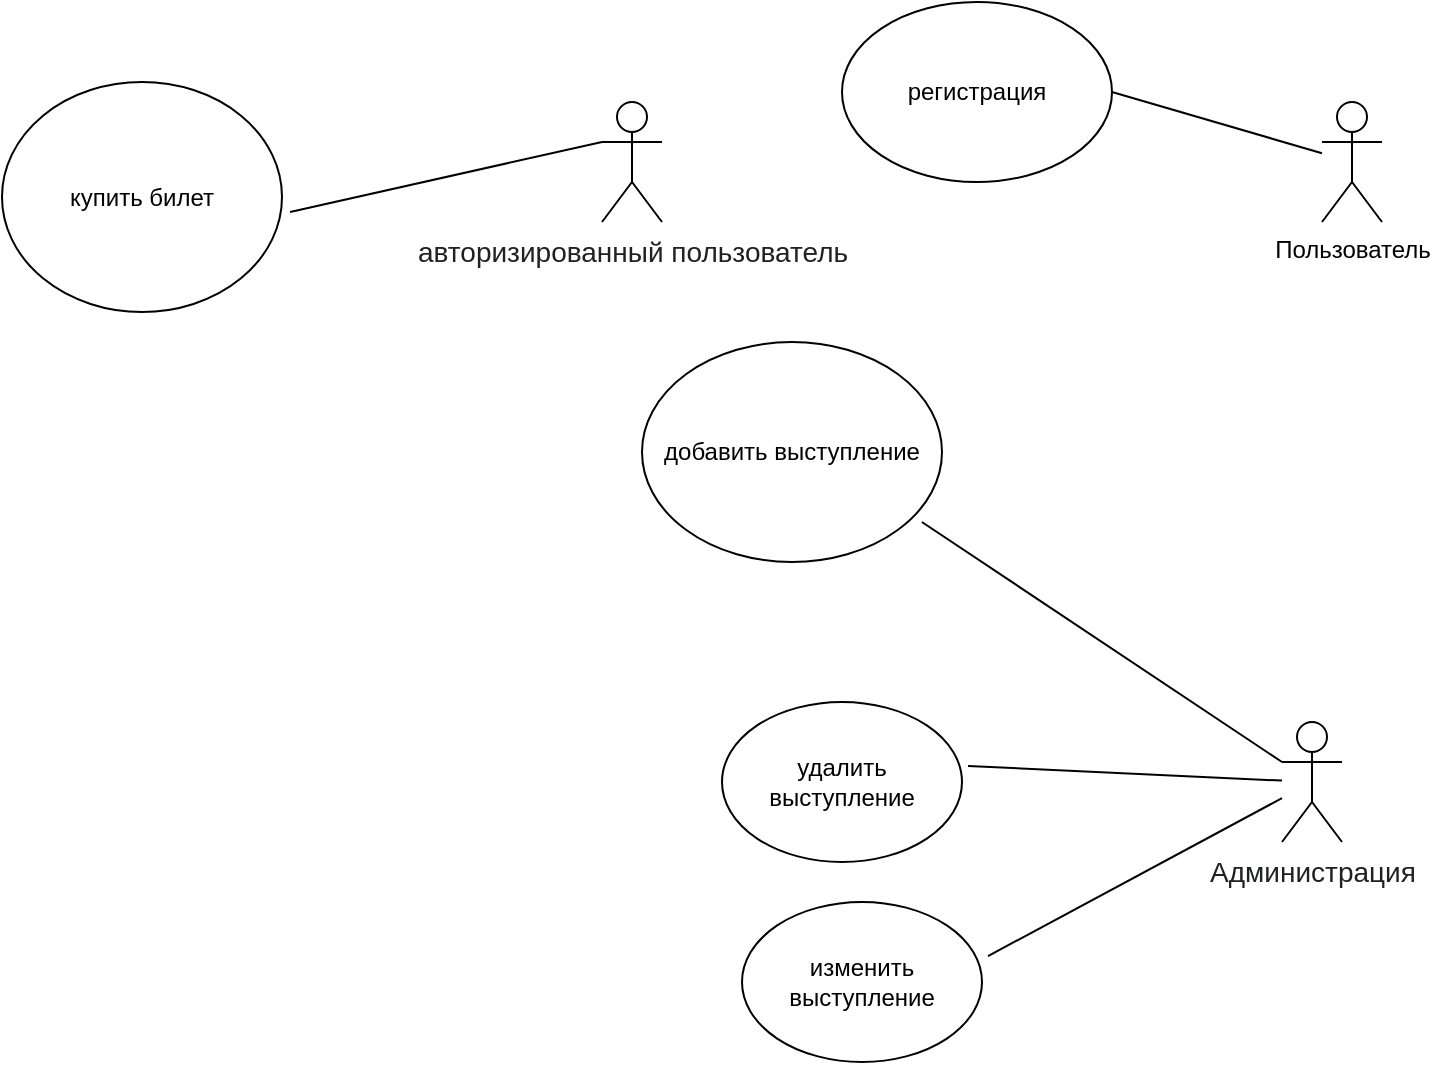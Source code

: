 <mxfile version="21.7.4" type="device">
  <diagram name="Page-1" id="c4acf3e9-155e-7222-9cf6-157b1a14988f">
    <mxGraphModel dx="2236" dy="791" grid="1" gridSize="10" guides="1" tooltips="1" connect="1" arrows="1" fold="1" page="1" pageScale="1" pageWidth="850" pageHeight="1100" background="none" math="0" shadow="0">
      <root>
        <mxCell id="0" />
        <mxCell id="1" parent="0" />
        <mxCell id="RkP8MyHlNA7ZszthQXEs-23" value="добавить выступление" style="ellipse;whiteSpace=wrap;html=1;" parent="1" vertex="1">
          <mxGeometry x="150" y="510" width="150" height="110" as="geometry" />
        </mxCell>
        <mxCell id="h0lokl5q4slF8wbgw01o-14" value="&lt;span style=&quot;text-align: start; background-color: rgb(255, 255, 255); font-size: 14px; color: rgb(32, 33, 34); font-family: sans-serif;&quot;&gt;Администрация&lt;br&gt;&lt;/span&gt;" style="shape=umlActor;verticalLabelPosition=bottom;verticalAlign=top;html=1;outlineConnect=0;" parent="1" vertex="1">
          <mxGeometry x="470" y="700" width="30" height="60" as="geometry" />
        </mxCell>
        <mxCell id="h0lokl5q4slF8wbgw01o-17" value="удалить выступление" style="ellipse;whiteSpace=wrap;html=1;" parent="1" vertex="1">
          <mxGeometry x="190" y="690.0" width="120" height="80" as="geometry" />
        </mxCell>
        <mxCell id="WWHxNUskUDmkUUVKjQY9-1" value="изменить выступление" style="ellipse;whiteSpace=wrap;html=1;" parent="1" vertex="1">
          <mxGeometry x="200" y="790" width="120" height="80" as="geometry" />
        </mxCell>
        <mxCell id="WWHxNUskUDmkUUVKjQY9-5" value="купить билет" style="ellipse;whiteSpace=wrap;html=1;" parent="1" vertex="1">
          <mxGeometry x="-170" y="380" width="140" height="115" as="geometry" />
        </mxCell>
        <mxCell id="jVFRso-l5CTJYv2oj0HA-2" value="Пользователь&lt;br&gt;" style="shape=umlActor;verticalLabelPosition=bottom;verticalAlign=top;html=1;outlineConnect=0;" parent="1" vertex="1">
          <mxGeometry x="490" y="390" width="30" height="60" as="geometry" />
        </mxCell>
        <mxCell id="jVFRso-l5CTJYv2oj0HA-4" value="регистрация" style="ellipse;whiteSpace=wrap;html=1;" parent="1" vertex="1">
          <mxGeometry x="250" y="340" width="135" height="90" as="geometry" />
        </mxCell>
        <mxCell id="jVFRso-l5CTJYv2oj0HA-7" value="&lt;span style=&quot;text-align: start; background-color: rgb(255, 255, 255); font-size: 14px; color: rgb(32, 33, 34); font-family: sans-serif;&quot;&gt;авторизированный пользователь&lt;br&gt;&lt;/span&gt;" style="shape=umlActor;verticalLabelPosition=bottom;verticalAlign=top;html=1;outlineConnect=0;" parent="1" vertex="1">
          <mxGeometry x="130" y="390" width="30" height="60" as="geometry" />
        </mxCell>
        <mxCell id="07jc24FGjtGq974Jw9F7-1" value="" style="endArrow=none;html=1;rounded=0;exitX=1;exitY=0.5;exitDx=0;exitDy=0;" edge="1" parent="1" source="jVFRso-l5CTJYv2oj0HA-4" target="jVFRso-l5CTJYv2oj0HA-2">
          <mxGeometry width="50" height="50" relative="1" as="geometry">
            <mxPoint x="-40" y="540" as="sourcePoint" />
            <mxPoint x="10" y="490" as="targetPoint" />
          </mxGeometry>
        </mxCell>
        <mxCell id="07jc24FGjtGq974Jw9F7-2" value="" style="endArrow=none;html=1;rounded=0;entryX=0.933;entryY=0.818;entryDx=0;entryDy=0;entryPerimeter=0;" edge="1" parent="1" source="h0lokl5q4slF8wbgw01o-14" target="RkP8MyHlNA7ZszthQXEs-23">
          <mxGeometry width="50" height="50" relative="1" as="geometry">
            <mxPoint x="350" y="660" as="sourcePoint" />
            <mxPoint x="400" y="610" as="targetPoint" />
          </mxGeometry>
        </mxCell>
        <mxCell id="07jc24FGjtGq974Jw9F7-3" value="" style="endArrow=none;html=1;rounded=0;exitX=1.025;exitY=0.338;exitDx=0;exitDy=0;exitPerimeter=0;" edge="1" parent="1" source="WWHxNUskUDmkUUVKjQY9-1" target="h0lokl5q4slF8wbgw01o-14">
          <mxGeometry width="50" height="50" relative="1" as="geometry">
            <mxPoint x="350" y="660" as="sourcePoint" />
            <mxPoint x="400" y="610" as="targetPoint" />
          </mxGeometry>
        </mxCell>
        <mxCell id="07jc24FGjtGq974Jw9F7-4" value="" style="endArrow=none;html=1;rounded=0;exitX=1.025;exitY=0.4;exitDx=0;exitDy=0;exitPerimeter=0;" edge="1" parent="1" source="h0lokl5q4slF8wbgw01o-17" target="h0lokl5q4slF8wbgw01o-14">
          <mxGeometry width="50" height="50" relative="1" as="geometry">
            <mxPoint x="350" y="660" as="sourcePoint" />
            <mxPoint x="400" y="610" as="targetPoint" />
          </mxGeometry>
        </mxCell>
        <mxCell id="07jc24FGjtGq974Jw9F7-5" value="" style="endArrow=none;html=1;rounded=0;exitX=1.029;exitY=0.565;exitDx=0;exitDy=0;exitPerimeter=0;entryX=0;entryY=0.333;entryDx=0;entryDy=0;entryPerimeter=0;" edge="1" parent="1" source="WWHxNUskUDmkUUVKjQY9-5" target="jVFRso-l5CTJYv2oj0HA-7">
          <mxGeometry width="50" height="50" relative="1" as="geometry">
            <mxPoint x="350" y="660" as="sourcePoint" />
            <mxPoint x="400" y="610" as="targetPoint" />
          </mxGeometry>
        </mxCell>
      </root>
    </mxGraphModel>
  </diagram>
</mxfile>

